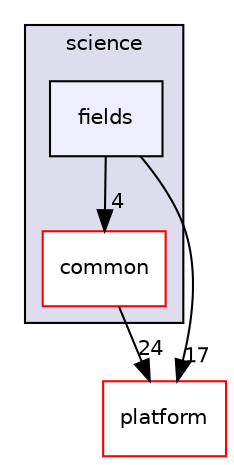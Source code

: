 digraph "bioexplorer/backend/science/fields" {
  compound=true
  node [ fontsize="10", fontname="Helvetica"];
  edge [ labelfontsize="10", labelfontname="Helvetica"];
  subgraph clusterdir_14d627cccd023aaf4f18eaf1359097e2 {
    graph [ bgcolor="#ddddee", pencolor="black", label="science" fontname="Helvetica", fontsize="10", URL="dir_14d627cccd023aaf4f18eaf1359097e2.html"]
  dir_5e35986c19ea419782b8bbaa2dbf7d22 [shape=box label="common" fillcolor="white" style="filled" color="red" URL="dir_5e35986c19ea419782b8bbaa2dbf7d22.html"];
  dir_03a5de27bb9d02219a41ab33fd9ec920 [shape=box, label="fields", style="filled", fillcolor="#eeeeff", pencolor="black", URL="dir_03a5de27bb9d02219a41ab33fd9ec920.html"];
  }
  dir_c5a52a81292cf9a5167198f4f346d6d9 [shape=box label="platform" fillcolor="white" style="filled" color="red" URL="dir_c5a52a81292cf9a5167198f4f346d6d9.html"];
  dir_03a5de27bb9d02219a41ab33fd9ec920->dir_5e35986c19ea419782b8bbaa2dbf7d22 [headlabel="4", labeldistance=1.5 headhref="dir_000050_000043.html"];
  dir_03a5de27bb9d02219a41ab33fd9ec920->dir_c5a52a81292cf9a5167198f4f346d6d9 [headlabel="17", labeldistance=1.5 headhref="dir_000050_000061.html"];
  dir_5e35986c19ea419782b8bbaa2dbf7d22->dir_c5a52a81292cf9a5167198f4f346d6d9 [headlabel="24", labeldistance=1.5 headhref="dir_000043_000061.html"];
}
